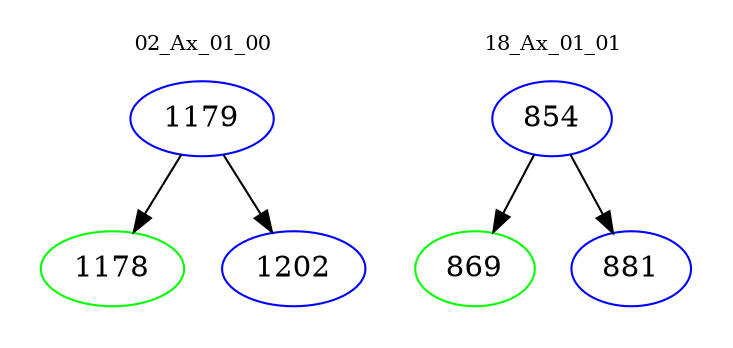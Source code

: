 digraph{
subgraph cluster_0 {
color = white
label = "02_Ax_01_00";
fontsize=10;
T0_1179 [label="1179", color="blue"]
T0_1179 -> T0_1178 [color="black"]
T0_1178 [label="1178", color="green"]
T0_1179 -> T0_1202 [color="black"]
T0_1202 [label="1202", color="blue"]
}
subgraph cluster_1 {
color = white
label = "18_Ax_01_01";
fontsize=10;
T1_854 [label="854", color="blue"]
T1_854 -> T1_869 [color="black"]
T1_869 [label="869", color="green"]
T1_854 -> T1_881 [color="black"]
T1_881 [label="881", color="blue"]
}
}
